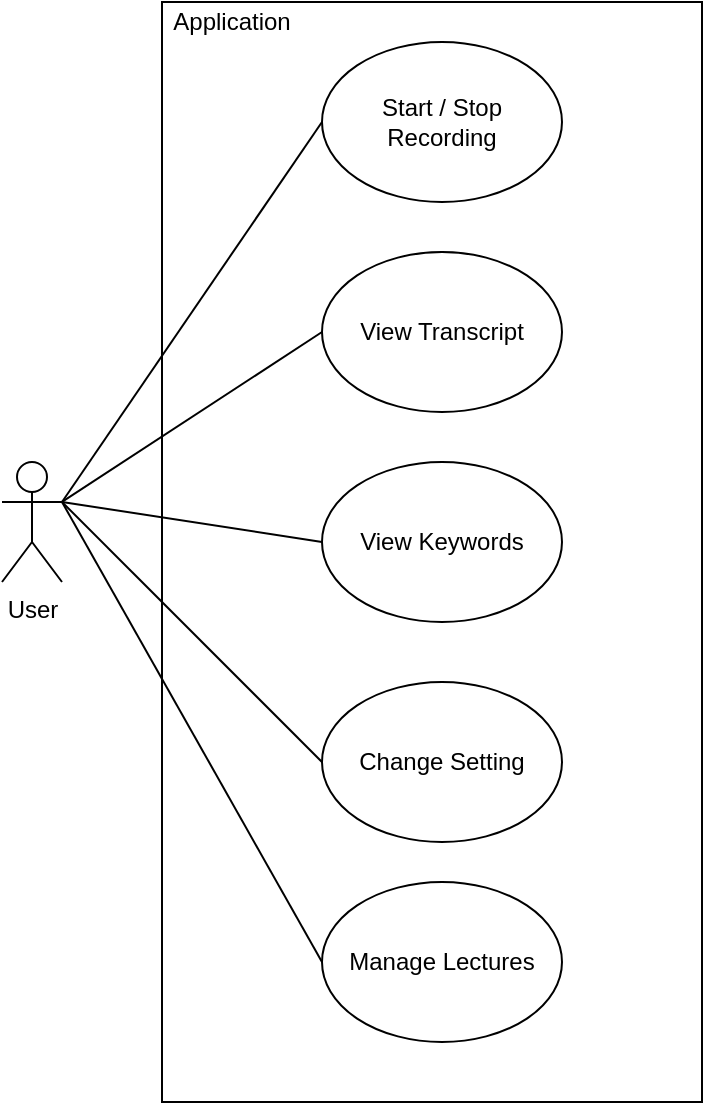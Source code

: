 <mxfile version="13.10.4" type="github">
  <diagram id="CQw5UChWCD5wE_zxsEA3" name="Page-1">
    <mxGraphModel dx="1038" dy="547" grid="1" gridSize="10" guides="1" tooltips="1" connect="1" arrows="1" fold="1" page="1" pageScale="1" pageWidth="827" pageHeight="1169" math="0" shadow="0">
      <root>
        <mxCell id="0" />
        <mxCell id="1" parent="0" />
        <mxCell id="TqpXrbU4JHFVRcjtBOLV-1" value="&lt;div&gt;User&lt;/div&gt;" style="shape=umlActor;verticalLabelPosition=bottom;verticalAlign=top;html=1;outlineConnect=0;" parent="1" vertex="1">
          <mxGeometry x="250" y="360" width="30" height="60" as="geometry" />
        </mxCell>
        <mxCell id="2B9PXJCXpsptHb29Airq-2" value="" style="rounded=0;whiteSpace=wrap;html=1;" parent="1" vertex="1">
          <mxGeometry x="330" y="130" width="270" height="550" as="geometry" />
        </mxCell>
        <mxCell id="2B9PXJCXpsptHb29Airq-4" value="View Transcript" style="ellipse;whiteSpace=wrap;html=1;" parent="1" vertex="1">
          <mxGeometry x="410" y="255" width="120" height="80" as="geometry" />
        </mxCell>
        <mxCell id="2B9PXJCXpsptHb29Airq-6" value="&lt;div&gt;View Keywords&lt;/div&gt;" style="ellipse;whiteSpace=wrap;html=1;" parent="1" vertex="1">
          <mxGeometry x="410" y="360" width="120" height="80" as="geometry" />
        </mxCell>
        <mxCell id="2B9PXJCXpsptHb29Airq-10" value="&lt;div&gt;Change Setting&lt;/div&gt;" style="ellipse;whiteSpace=wrap;html=1;" parent="1" vertex="1">
          <mxGeometry x="410" y="470" width="120" height="80" as="geometry" />
        </mxCell>
        <mxCell id="2B9PXJCXpsptHb29Airq-11" value="Manage Lectures" style="ellipse;whiteSpace=wrap;html=1;" parent="1" vertex="1">
          <mxGeometry x="410" y="570" width="120" height="80" as="geometry" />
        </mxCell>
        <mxCell id="2B9PXJCXpsptHb29Airq-12" value="Application" style="text;html=1;strokeColor=none;fillColor=none;align=center;verticalAlign=middle;whiteSpace=wrap;rounded=0;" parent="1" vertex="1">
          <mxGeometry x="330" y="130" width="70" height="20" as="geometry" />
        </mxCell>
        <mxCell id="2B9PXJCXpsptHb29Airq-20" value="" style="endArrow=none;html=1;exitX=0;exitY=0.5;exitDx=0;exitDy=0;entryX=1;entryY=0.333;entryDx=0;entryDy=0;entryPerimeter=0;" parent="1" source="2B9PXJCXpsptHb29Airq-4" target="TqpXrbU4JHFVRcjtBOLV-1" edge="1">
          <mxGeometry width="50" height="50" relative="1" as="geometry">
            <mxPoint x="390" y="370" as="sourcePoint" />
            <mxPoint x="260" y="350" as="targetPoint" />
          </mxGeometry>
        </mxCell>
        <mxCell id="2B9PXJCXpsptHb29Airq-21" value="" style="endArrow=none;html=1;exitX=0;exitY=0.5;exitDx=0;exitDy=0;entryX=1;entryY=0.333;entryDx=0;entryDy=0;entryPerimeter=0;" parent="1" source="2B9PXJCXpsptHb29Airq-6" target="TqpXrbU4JHFVRcjtBOLV-1" edge="1">
          <mxGeometry width="50" height="50" relative="1" as="geometry">
            <mxPoint x="390" y="370" as="sourcePoint" />
            <mxPoint x="260" y="350" as="targetPoint" />
          </mxGeometry>
        </mxCell>
        <mxCell id="2B9PXJCXpsptHb29Airq-22" value="" style="endArrow=none;html=1;exitX=0;exitY=0.5;exitDx=0;exitDy=0;entryX=1;entryY=0.333;entryDx=0;entryDy=0;entryPerimeter=0;" parent="1" source="2B9PXJCXpsptHb29Airq-10" target="TqpXrbU4JHFVRcjtBOLV-1" edge="1">
          <mxGeometry width="50" height="50" relative="1" as="geometry">
            <mxPoint x="390" y="370" as="sourcePoint" />
            <mxPoint x="210" y="340" as="targetPoint" />
          </mxGeometry>
        </mxCell>
        <mxCell id="2B9PXJCXpsptHb29Airq-23" value="" style="endArrow=none;html=1;exitX=0;exitY=0.5;exitDx=0;exitDy=0;entryX=1;entryY=0.333;entryDx=0;entryDy=0;entryPerimeter=0;" parent="1" source="2B9PXJCXpsptHb29Airq-11" target="TqpXrbU4JHFVRcjtBOLV-1" edge="1">
          <mxGeometry width="50" height="50" relative="1" as="geometry">
            <mxPoint x="390" y="370" as="sourcePoint" />
            <mxPoint x="260" y="350" as="targetPoint" />
          </mxGeometry>
        </mxCell>
        <mxCell id="4mFw98LNMVKKuSspz1cg-1" value="Start / Stop Recording" style="ellipse;whiteSpace=wrap;html=1;" parent="1" vertex="1">
          <mxGeometry x="410" y="150" width="120" height="80" as="geometry" />
        </mxCell>
        <mxCell id="4mFw98LNMVKKuSspz1cg-2" value="" style="endArrow=none;html=1;entryX=0;entryY=0.5;entryDx=0;entryDy=0;exitX=1;exitY=0.333;exitDx=0;exitDy=0;exitPerimeter=0;" parent="1" source="TqpXrbU4JHFVRcjtBOLV-1" target="4mFw98LNMVKKuSspz1cg-1" edge="1">
          <mxGeometry width="50" height="50" relative="1" as="geometry">
            <mxPoint x="390" y="430" as="sourcePoint" />
            <mxPoint x="440" y="380" as="targetPoint" />
          </mxGeometry>
        </mxCell>
      </root>
    </mxGraphModel>
  </diagram>
</mxfile>
